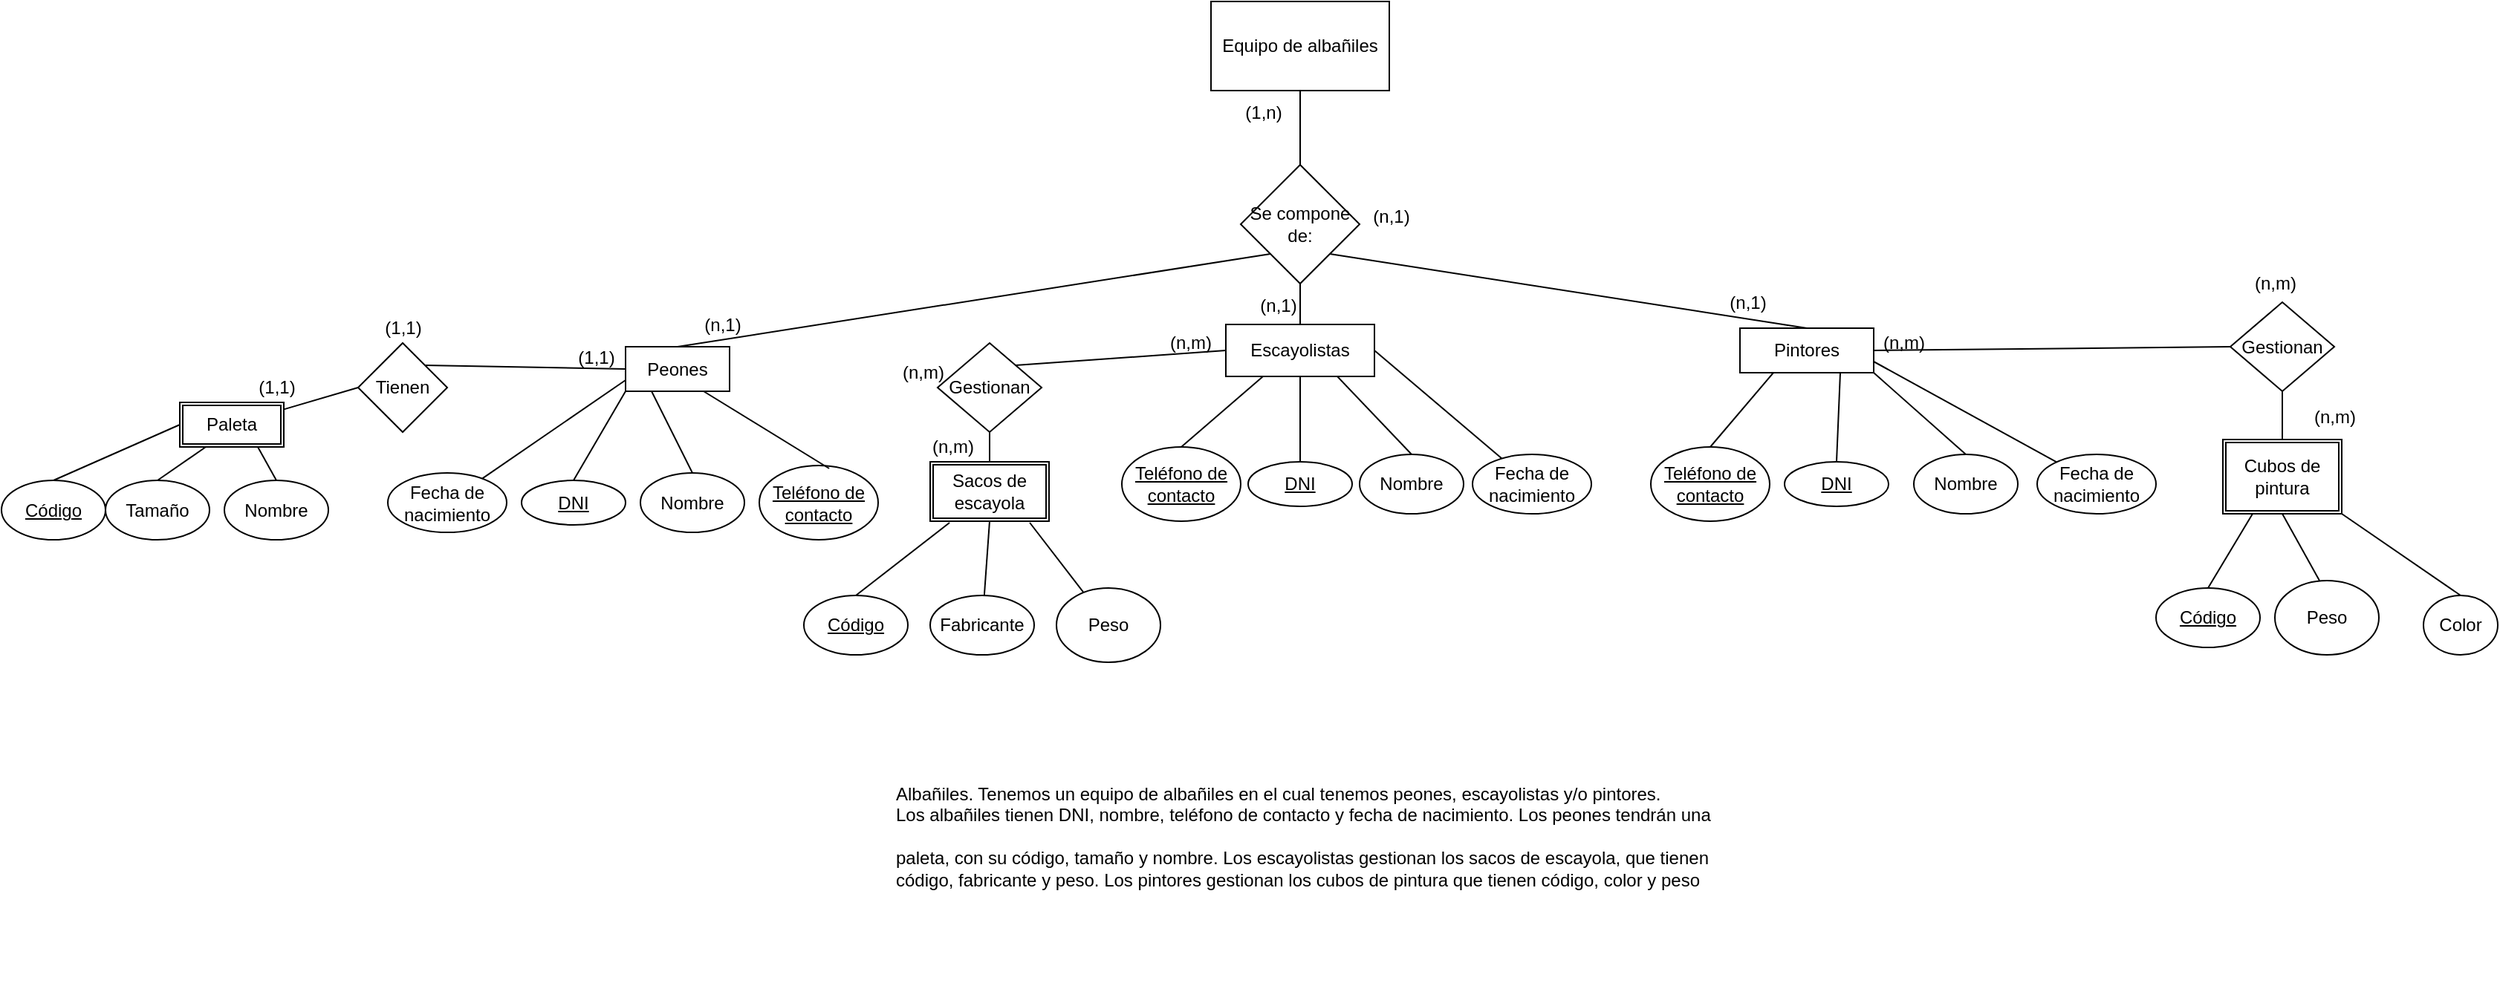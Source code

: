 <mxfile version="20.4.0" type="google"><diagram id="qFzz_-2-PcF6N2ZfV1jW" name="Página-1"><mxGraphModel grid="1" page="1" gridSize="10" guides="1" tooltips="1" connect="1" arrows="1" fold="1" pageScale="1" pageWidth="827" pageHeight="1169" math="0" shadow="0"><root><mxCell id="0"/><mxCell id="1" parent="0"/><mxCell id="cdEBxnij237rW48kWXk7-1" value="Albañiles. Tenemos un equipo de albañiles en el cual tenemos peones, escayolistas y/o pintores.&#10;Los albañiles tienen DNI, nombre, teléfono de contacto y fecha de nacimiento. Los peones tendrán una&#10;&#10;paleta, con su código, tamaño y nombre. Los escayolistas gestionan los sacos de escayola, que tienen&#10;código, fabricante y peso. Los pintores gestionan los cubos de pintura que tienen código, color y peso" style="text;whiteSpace=wrap;html=1;" vertex="1" parent="1"><mxGeometry x="140" y="520" width="560" height="140" as="geometry"/></mxCell><mxCell id="cdEBxnij237rW48kWXk7-2" value="Equipo de albañiles" style="rounded=0;whiteSpace=wrap;html=1;" vertex="1" parent="1"><mxGeometry x="354" width="120" height="60" as="geometry"/></mxCell><mxCell id="cdEBxnij237rW48kWXk7-3" value="Se compone de:" style="rhombus;whiteSpace=wrap;html=1;" vertex="1" parent="1"><mxGeometry x="374" y="110" width="80" height="80" as="geometry"/></mxCell><mxCell id="cdEBxnij237rW48kWXk7-4" value="Peones" style="rounded=0;whiteSpace=wrap;html=1;" vertex="1" parent="1"><mxGeometry x="-40" y="232.5" width="70" height="30" as="geometry"/></mxCell><mxCell id="cdEBxnij237rW48kWXk7-5" value="Escayolistas" style="rounded=0;whiteSpace=wrap;html=1;" vertex="1" parent="1"><mxGeometry x="364" y="217.5" width="100" height="35" as="geometry"/></mxCell><mxCell id="cdEBxnij237rW48kWXk7-6" value="Pintores" style="rounded=0;whiteSpace=wrap;html=1;" vertex="1" parent="1"><mxGeometry x="710" y="220" width="90" height="30" as="geometry"/></mxCell><mxCell id="cdEBxnij237rW48kWXk7-7" value="" style="endArrow=none;html=1;rounded=0;entryX=0;entryY=1;entryDx=0;entryDy=0;exitX=0.5;exitY=0;exitDx=0;exitDy=0;" edge="1" parent="1" source="cdEBxnij237rW48kWXk7-4" target="cdEBxnij237rW48kWXk7-3"><mxGeometry width="50" height="50" relative="1" as="geometry"><mxPoint x="390" y="270" as="sourcePoint"/><mxPoint x="440" y="220" as="targetPoint"/></mxGeometry></mxCell><mxCell id="cdEBxnij237rW48kWXk7-8" value="" style="endArrow=none;html=1;rounded=0;entryX=0.5;entryY=1;entryDx=0;entryDy=0;exitX=0.5;exitY=0;exitDx=0;exitDy=0;" edge="1" parent="1" source="cdEBxnij237rW48kWXk7-5" target="cdEBxnij237rW48kWXk7-3"><mxGeometry width="50" height="50" relative="1" as="geometry"><mxPoint x="390" y="270" as="sourcePoint"/><mxPoint x="440" y="220" as="targetPoint"/></mxGeometry></mxCell><mxCell id="cdEBxnij237rW48kWXk7-9" value="" style="endArrow=none;html=1;rounded=0;entryX=1;entryY=1;entryDx=0;entryDy=0;exitX=0.5;exitY=0;exitDx=0;exitDy=0;" edge="1" parent="1" source="cdEBxnij237rW48kWXk7-6" target="cdEBxnij237rW48kWXk7-3"><mxGeometry width="50" height="50" relative="1" as="geometry"><mxPoint x="390" y="270" as="sourcePoint"/><mxPoint x="440" y="220" as="targetPoint"/></mxGeometry></mxCell><mxCell id="cdEBxnij237rW48kWXk7-10" value="" style="endArrow=none;html=1;rounded=0;entryX=0.5;entryY=1;entryDx=0;entryDy=0;" edge="1" parent="1" source="cdEBxnij237rW48kWXk7-3" target="cdEBxnij237rW48kWXk7-2"><mxGeometry width="50" height="50" relative="1" as="geometry"><mxPoint x="390" y="270" as="sourcePoint"/><mxPoint x="440" y="220" as="targetPoint"/></mxGeometry></mxCell><mxCell id="cdEBxnij237rW48kWXk7-11" value="&lt;u&gt;DNI&lt;/u&gt;" style="ellipse;whiteSpace=wrap;html=1;" vertex="1" parent="1"><mxGeometry x="-110" y="322.5" width="70" height="30" as="geometry"/></mxCell><mxCell id="cdEBxnij237rW48kWXk7-12" value="&lt;u&gt;DNI&lt;/u&gt;" style="ellipse;whiteSpace=wrap;html=1;" vertex="1" parent="1"><mxGeometry x="379" y="310" width="70" height="30" as="geometry"/></mxCell><mxCell id="cdEBxnij237rW48kWXk7-13" value="&lt;u&gt;DNI&lt;/u&gt;" style="ellipse;whiteSpace=wrap;html=1;" vertex="1" parent="1"><mxGeometry x="740" y="310" width="70" height="30" as="geometry"/></mxCell><mxCell id="cdEBxnij237rW48kWXk7-15" value="" style="endArrow=none;html=1;rounded=0;entryX=0;entryY=1;entryDx=0;entryDy=0;exitX=0.5;exitY=0;exitDx=0;exitDy=0;" edge="1" parent="1" source="cdEBxnij237rW48kWXk7-11" target="cdEBxnij237rW48kWXk7-4"><mxGeometry width="50" height="50" relative="1" as="geometry"><mxPoint x="270" y="332.5" as="sourcePoint"/><mxPoint x="320" y="282.5" as="targetPoint"/></mxGeometry></mxCell><mxCell id="cdEBxnij237rW48kWXk7-16" value="" style="endArrow=none;html=1;rounded=0;entryX=0.5;entryY=1;entryDx=0;entryDy=0;exitX=0.5;exitY=0;exitDx=0;exitDy=0;" edge="1" parent="1" source="cdEBxnij237rW48kWXk7-12" target="cdEBxnij237rW48kWXk7-5"><mxGeometry width="50" height="50" relative="1" as="geometry"><mxPoint x="390" y="320" as="sourcePoint"/><mxPoint x="440" y="270" as="targetPoint"/></mxGeometry></mxCell><mxCell id="cdEBxnij237rW48kWXk7-17" value="" style="endArrow=none;html=1;rounded=0;entryX=0.75;entryY=1;entryDx=0;entryDy=0;exitX=0.5;exitY=0;exitDx=0;exitDy=0;" edge="1" parent="1" source="cdEBxnij237rW48kWXk7-13" target="cdEBxnij237rW48kWXk7-6"><mxGeometry width="50" height="50" relative="1" as="geometry"><mxPoint x="390" y="320" as="sourcePoint"/><mxPoint x="440" y="270" as="targetPoint"/></mxGeometry></mxCell><mxCell id="cdEBxnij237rW48kWXk7-18" value="Nombre" style="ellipse;whiteSpace=wrap;html=1;" vertex="1" parent="1"><mxGeometry x="-30" y="317.5" width="70" height="40" as="geometry"/></mxCell><mxCell id="cdEBxnij237rW48kWXk7-19" value="Nombre" style="ellipse;whiteSpace=wrap;html=1;" vertex="1" parent="1"><mxGeometry x="827" y="305" width="70" height="40" as="geometry"/></mxCell><mxCell id="cdEBxnij237rW48kWXk7-20" value="Nombre" style="ellipse;whiteSpace=wrap;html=1;" vertex="1" parent="1"><mxGeometry x="454" y="305" width="70" height="40" as="geometry"/></mxCell><mxCell id="cdEBxnij237rW48kWXk7-21" value="" style="endArrow=none;html=1;rounded=0;entryX=0.25;entryY=1;entryDx=0;entryDy=0;exitX=0.5;exitY=0;exitDx=0;exitDy=0;" edge="1" parent="1" source="cdEBxnij237rW48kWXk7-18" target="cdEBxnij237rW48kWXk7-4"><mxGeometry width="50" height="50" relative="1" as="geometry"><mxPoint x="270" y="332.5" as="sourcePoint"/><mxPoint x="320" y="282.5" as="targetPoint"/></mxGeometry></mxCell><mxCell id="cdEBxnij237rW48kWXk7-22" value="" style="endArrow=none;html=1;rounded=0;entryX=0.75;entryY=1;entryDx=0;entryDy=0;exitX=0.5;exitY=0;exitDx=0;exitDy=0;" edge="1" parent="1" source="cdEBxnij237rW48kWXk7-20" target="cdEBxnij237rW48kWXk7-5"><mxGeometry width="50" height="50" relative="1" as="geometry"><mxPoint x="390" y="320" as="sourcePoint"/><mxPoint x="440" y="270" as="targetPoint"/></mxGeometry></mxCell><mxCell id="cdEBxnij237rW48kWXk7-23" value="" style="endArrow=none;html=1;rounded=0;entryX=1;entryY=1;entryDx=0;entryDy=0;exitX=0.5;exitY=0;exitDx=0;exitDy=0;" edge="1" parent="1" source="cdEBxnij237rW48kWXk7-19" target="cdEBxnij237rW48kWXk7-6"><mxGeometry width="50" height="50" relative="1" as="geometry"><mxPoint x="390" y="320" as="sourcePoint"/><mxPoint x="440" y="270" as="targetPoint"/></mxGeometry></mxCell><mxCell id="cdEBxnij237rW48kWXk7-24" value="&lt;u&gt;Teléfono de contacto&lt;/u&gt;" style="ellipse;whiteSpace=wrap;html=1;" vertex="1" parent="1"><mxGeometry x="50" y="312.5" width="80" height="50" as="geometry"/></mxCell><mxCell id="cdEBxnij237rW48kWXk7-25" value="&lt;u&gt;Teléfono de contacto&lt;/u&gt;" style="ellipse;whiteSpace=wrap;html=1;" vertex="1" parent="1"><mxGeometry x="650" y="300" width="80" height="50" as="geometry"/></mxCell><mxCell id="cdEBxnij237rW48kWXk7-26" value="&lt;u&gt;Teléfono de contacto&lt;/u&gt;" style="ellipse;whiteSpace=wrap;html=1;" vertex="1" parent="1"><mxGeometry x="294" y="300" width="80" height="50" as="geometry"/></mxCell><mxCell id="cdEBxnij237rW48kWXk7-27" value="" style="endArrow=none;html=1;rounded=0;entryX=0.75;entryY=1;entryDx=0;entryDy=0;exitX=0.588;exitY=0.04;exitDx=0;exitDy=0;exitPerimeter=0;" edge="1" parent="1" source="cdEBxnij237rW48kWXk7-24" target="cdEBxnij237rW48kWXk7-4"><mxGeometry width="50" height="50" relative="1" as="geometry"><mxPoint x="270" y="332.5" as="sourcePoint"/><mxPoint x="320" y="282.5" as="targetPoint"/></mxGeometry></mxCell><mxCell id="cdEBxnij237rW48kWXk7-28" value="" style="endArrow=none;html=1;rounded=0;entryX=0.25;entryY=1;entryDx=0;entryDy=0;exitX=0.5;exitY=0;exitDx=0;exitDy=0;" edge="1" parent="1" source="cdEBxnij237rW48kWXk7-26" target="cdEBxnij237rW48kWXk7-5"><mxGeometry width="50" height="50" relative="1" as="geometry"><mxPoint x="390" y="320" as="sourcePoint"/><mxPoint x="440" y="270" as="targetPoint"/></mxGeometry></mxCell><mxCell id="cdEBxnij237rW48kWXk7-29" value="" style="endArrow=none;html=1;rounded=0;entryX=0.25;entryY=1;entryDx=0;entryDy=0;exitX=0.5;exitY=0;exitDx=0;exitDy=0;" edge="1" parent="1" source="cdEBxnij237rW48kWXk7-25" target="cdEBxnij237rW48kWXk7-6"><mxGeometry width="50" height="50" relative="1" as="geometry"><mxPoint x="390" y="320" as="sourcePoint"/><mxPoint x="440" y="270" as="targetPoint"/></mxGeometry></mxCell><mxCell id="cdEBxnij237rW48kWXk7-30" value="Fecha de nacimiento" style="ellipse;whiteSpace=wrap;html=1;" vertex="1" parent="1"><mxGeometry x="-200" y="317.5" width="80" height="40" as="geometry"/></mxCell><mxCell id="cdEBxnij237rW48kWXk7-31" value="Fecha de nacimiento" style="ellipse;whiteSpace=wrap;html=1;" vertex="1" parent="1"><mxGeometry x="530" y="305" width="80" height="40" as="geometry"/></mxCell><mxCell id="cdEBxnij237rW48kWXk7-32" value="Fecha de nacimiento" style="ellipse;whiteSpace=wrap;html=1;" vertex="1" parent="1"><mxGeometry x="910" y="305" width="80" height="40" as="geometry"/></mxCell><mxCell id="cdEBxnij237rW48kWXk7-33" value="" style="endArrow=none;html=1;rounded=0;entryX=0;entryY=0.75;entryDx=0;entryDy=0;" edge="1" parent="1" source="cdEBxnij237rW48kWXk7-30" target="cdEBxnij237rW48kWXk7-4"><mxGeometry width="50" height="50" relative="1" as="geometry"><mxPoint x="270" y="332.5" as="sourcePoint"/><mxPoint x="320" y="282.5" as="targetPoint"/></mxGeometry></mxCell><mxCell id="cdEBxnij237rW48kWXk7-34" value="" style="endArrow=none;html=1;rounded=0;entryX=1;entryY=0.5;entryDx=0;entryDy=0;" edge="1" parent="1" source="cdEBxnij237rW48kWXk7-31" target="cdEBxnij237rW48kWXk7-5"><mxGeometry width="50" height="50" relative="1" as="geometry"><mxPoint x="390" y="320" as="sourcePoint"/><mxPoint x="440" y="270" as="targetPoint"/></mxGeometry></mxCell><mxCell id="cdEBxnij237rW48kWXk7-35" value="" style="endArrow=none;html=1;rounded=0;entryX=1;entryY=0.75;entryDx=0;entryDy=0;" edge="1" parent="1" source="cdEBxnij237rW48kWXk7-32" target="cdEBxnij237rW48kWXk7-6"><mxGeometry width="50" height="50" relative="1" as="geometry"><mxPoint x="390" y="320" as="sourcePoint"/><mxPoint x="440" y="270" as="targetPoint"/></mxGeometry></mxCell><mxCell id="cdEBxnij237rW48kWXk7-36" value="Tienen" style="rhombus;whiteSpace=wrap;html=1;" vertex="1" parent="1"><mxGeometry x="-220" y="230" width="60" height="60" as="geometry"/></mxCell><mxCell id="cdEBxnij237rW48kWXk7-37" value="" style="endArrow=none;html=1;rounded=0;entryX=1;entryY=0;entryDx=0;entryDy=0;exitX=0;exitY=0.5;exitDx=0;exitDy=0;" edge="1" parent="1" source="cdEBxnij237rW48kWXk7-4" target="cdEBxnij237rW48kWXk7-36"><mxGeometry width="50" height="50" relative="1" as="geometry"><mxPoint x="270" y="332.5" as="sourcePoint"/><mxPoint x="320" y="282.5" as="targetPoint"/></mxGeometry></mxCell><mxCell id="cdEBxnij237rW48kWXk7-38" value="Paleta" style="shape=ext;double=1;rounded=0;whiteSpace=wrap;html=1;" vertex="1" parent="1"><mxGeometry x="-340" y="270" width="70" height="30" as="geometry"/></mxCell><mxCell id="cdEBxnij237rW48kWXk7-39" value="" style="endArrow=none;html=1;rounded=0;entryX=0;entryY=0.5;entryDx=0;entryDy=0;" edge="1" parent="1" source="cdEBxnij237rW48kWXk7-38" target="cdEBxnij237rW48kWXk7-36"><mxGeometry width="50" height="50" relative="1" as="geometry"><mxPoint x="-120" y="332.5" as="sourcePoint"/><mxPoint x="-70" y="282.5" as="targetPoint"/></mxGeometry></mxCell><mxCell id="cdEBxnij237rW48kWXk7-40" value="&lt;u&gt;Código&lt;/u&gt;" style="ellipse;whiteSpace=wrap;html=1;" vertex="1" parent="1"><mxGeometry x="-460" y="322.5" width="70" height="40" as="geometry"/></mxCell><mxCell id="cdEBxnij237rW48kWXk7-42" value="Tamaño" style="ellipse;whiteSpace=wrap;html=1;" vertex="1" parent="1"><mxGeometry x="-390" y="322.5" width="70" height="40" as="geometry"/></mxCell><mxCell id="cdEBxnij237rW48kWXk7-43" value="Nombre" style="ellipse;whiteSpace=wrap;html=1;" vertex="1" parent="1"><mxGeometry x="-310" y="322.5" width="70" height="40" as="geometry"/></mxCell><mxCell id="cdEBxnij237rW48kWXk7-44" value="" style="endArrow=none;html=1;rounded=0;entryX=0;entryY=0.5;entryDx=0;entryDy=0;exitX=0.5;exitY=0;exitDx=0;exitDy=0;" edge="1" parent="1" source="cdEBxnij237rW48kWXk7-40" target="cdEBxnij237rW48kWXk7-38"><mxGeometry width="50" height="50" relative="1" as="geometry"><mxPoint x="-120" y="332.5" as="sourcePoint"/><mxPoint x="-70" y="282.5" as="targetPoint"/></mxGeometry></mxCell><mxCell id="cdEBxnij237rW48kWXk7-45" value="" style="endArrow=none;html=1;rounded=0;entryX=0.25;entryY=1;entryDx=0;entryDy=0;exitX=0.5;exitY=0;exitDx=0;exitDy=0;" edge="1" parent="1" source="cdEBxnij237rW48kWXk7-42" target="cdEBxnij237rW48kWXk7-38"><mxGeometry width="50" height="50" relative="1" as="geometry"><mxPoint x="-120" y="332.5" as="sourcePoint"/><mxPoint x="-70" y="282.5" as="targetPoint"/></mxGeometry></mxCell><mxCell id="cdEBxnij237rW48kWXk7-46" value="" style="endArrow=none;html=1;rounded=0;entryX=0.75;entryY=1;entryDx=0;entryDy=0;exitX=0.5;exitY=0;exitDx=0;exitDy=0;" edge="1" parent="1" source="cdEBxnij237rW48kWXk7-43" target="cdEBxnij237rW48kWXk7-38"><mxGeometry width="50" height="50" relative="1" as="geometry"><mxPoint x="-120" y="332.5" as="sourcePoint"/><mxPoint x="-70" y="282.5" as="targetPoint"/></mxGeometry></mxCell><mxCell id="cdEBxnij237rW48kWXk7-48" value="Gestionan" style="rhombus;whiteSpace=wrap;html=1;" vertex="1" parent="1"><mxGeometry x="170" y="230" width="70" height="60" as="geometry"/></mxCell><mxCell id="cdEBxnij237rW48kWXk7-49" value="" style="endArrow=none;html=1;rounded=0;entryX=0;entryY=0.5;entryDx=0;entryDy=0;exitX=1;exitY=0;exitDx=0;exitDy=0;" edge="1" parent="1" source="cdEBxnij237rW48kWXk7-48" target="cdEBxnij237rW48kWXk7-5"><mxGeometry width="50" height="50" relative="1" as="geometry"><mxPoint x="360" y="320" as="sourcePoint"/><mxPoint x="410" y="270" as="targetPoint"/></mxGeometry></mxCell><mxCell id="cdEBxnij237rW48kWXk7-50" value="Sacos de escayola" style="shape=ext;double=1;rounded=0;whiteSpace=wrap;html=1;" vertex="1" parent="1"><mxGeometry x="165" y="310" width="80" height="40" as="geometry"/></mxCell><mxCell id="cdEBxnij237rW48kWXk7-51" value="" style="endArrow=none;html=1;rounded=0;entryX=0.5;entryY=1;entryDx=0;entryDy=0;exitX=0.5;exitY=0;exitDx=0;exitDy=0;" edge="1" parent="1" source="cdEBxnij237rW48kWXk7-50" target="cdEBxnij237rW48kWXk7-48"><mxGeometry width="50" height="50" relative="1" as="geometry"><mxPoint x="360" y="320" as="sourcePoint"/><mxPoint x="410" y="270" as="targetPoint"/></mxGeometry></mxCell><mxCell id="cdEBxnij237rW48kWXk7-52" value="&lt;u&gt;Código&lt;/u&gt;" style="ellipse;whiteSpace=wrap;html=1;" vertex="1" parent="1"><mxGeometry x="80" y="400" width="70" height="40" as="geometry"/></mxCell><mxCell id="cdEBxnij237rW48kWXk7-53" value="Fabricante" style="ellipse;whiteSpace=wrap;html=1;" vertex="1" parent="1"><mxGeometry x="165" y="400" width="70" height="40" as="geometry"/></mxCell><mxCell id="cdEBxnij237rW48kWXk7-54" value="Peso" style="ellipse;whiteSpace=wrap;html=1;" vertex="1" parent="1"><mxGeometry x="250" y="395" width="70" height="50" as="geometry"/></mxCell><mxCell id="cdEBxnij237rW48kWXk7-55" value="" style="endArrow=none;html=1;rounded=0;entryX=0.163;entryY=1.025;entryDx=0;entryDy=0;entryPerimeter=0;exitX=0.5;exitY=0;exitDx=0;exitDy=0;" edge="1" parent="1" source="cdEBxnij237rW48kWXk7-52" target="cdEBxnij237rW48kWXk7-50"><mxGeometry width="50" height="50" relative="1" as="geometry"><mxPoint x="310" y="500" as="sourcePoint"/><mxPoint x="360" y="450" as="targetPoint"/></mxGeometry></mxCell><mxCell id="cdEBxnij237rW48kWXk7-56" value="" style="endArrow=none;html=1;rounded=0;entryX=0.5;entryY=1;entryDx=0;entryDy=0;" edge="1" parent="1" source="cdEBxnij237rW48kWXk7-53" target="cdEBxnij237rW48kWXk7-50"><mxGeometry width="50" height="50" relative="1" as="geometry"><mxPoint x="310" y="500" as="sourcePoint"/><mxPoint x="360" y="450" as="targetPoint"/></mxGeometry></mxCell><mxCell id="cdEBxnij237rW48kWXk7-57" value="" style="endArrow=none;html=1;rounded=0;entryX=0.838;entryY=1.025;entryDx=0;entryDy=0;entryPerimeter=0;" edge="1" parent="1" source="cdEBxnij237rW48kWXk7-54" target="cdEBxnij237rW48kWXk7-50"><mxGeometry width="50" height="50" relative="1" as="geometry"><mxPoint x="310" y="500" as="sourcePoint"/><mxPoint x="360" y="450" as="targetPoint"/></mxGeometry></mxCell><mxCell id="cdEBxnij237rW48kWXk7-58" value="Gestionan" style="rhombus;whiteSpace=wrap;html=1;" vertex="1" parent="1"><mxGeometry x="1040" y="202.5" width="70" height="60" as="geometry"/></mxCell><mxCell id="cdEBxnij237rW48kWXk7-59" value="" style="endArrow=none;html=1;rounded=0;entryX=0;entryY=0.5;entryDx=0;entryDy=0;exitX=1;exitY=0.5;exitDx=0;exitDy=0;" edge="1" parent="1" source="cdEBxnij237rW48kWXk7-6" target="cdEBxnij237rW48kWXk7-58"><mxGeometry width="50" height="50" relative="1" as="geometry"><mxPoint x="720" y="390" as="sourcePoint"/><mxPoint x="770" y="340" as="targetPoint"/></mxGeometry></mxCell><mxCell id="cdEBxnij237rW48kWXk7-60" value="Cubos de pintura" style="shape=ext;double=1;rounded=0;whiteSpace=wrap;html=1;" vertex="1" parent="1"><mxGeometry x="1035" y="295" width="80" height="50" as="geometry"/></mxCell><mxCell id="cdEBxnij237rW48kWXk7-61" value="" style="endArrow=none;html=1;rounded=0;entryX=0.5;entryY=1;entryDx=0;entryDy=0;exitX=0.5;exitY=0;exitDx=0;exitDy=0;" edge="1" parent="1" source="cdEBxnij237rW48kWXk7-60" target="cdEBxnij237rW48kWXk7-58"><mxGeometry width="50" height="50" relative="1" as="geometry"><mxPoint x="720" y="460" as="sourcePoint"/><mxPoint x="770" y="410" as="targetPoint"/></mxGeometry></mxCell><mxCell id="cdEBxnij237rW48kWXk7-62" value="&lt;u&gt;Código&lt;/u&gt;" style="ellipse;whiteSpace=wrap;html=1;" vertex="1" parent="1"><mxGeometry x="990" y="395" width="70" height="40" as="geometry"/></mxCell><mxCell id="cdEBxnij237rW48kWXk7-63" value="Peso" style="ellipse;whiteSpace=wrap;html=1;" vertex="1" parent="1"><mxGeometry x="1070" y="390" width="70" height="50" as="geometry"/></mxCell><mxCell id="cdEBxnij237rW48kWXk7-64" value="Color" style="ellipse;whiteSpace=wrap;html=1;" vertex="1" parent="1"><mxGeometry x="1170" y="400" width="50" height="40" as="geometry"/></mxCell><mxCell id="cdEBxnij237rW48kWXk7-65" value="" style="endArrow=none;html=1;rounded=0;entryX=0.25;entryY=1;entryDx=0;entryDy=0;exitX=0.5;exitY=0;exitDx=0;exitDy=0;" edge="1" parent="1" source="cdEBxnij237rW48kWXk7-62" target="cdEBxnij237rW48kWXk7-60"><mxGeometry width="50" height="50" relative="1" as="geometry"><mxPoint x="820" y="460" as="sourcePoint"/><mxPoint x="870" y="410" as="targetPoint"/></mxGeometry></mxCell><mxCell id="cdEBxnij237rW48kWXk7-66" value="" style="endArrow=none;html=1;rounded=0;entryX=0.5;entryY=1;entryDx=0;entryDy=0;" edge="1" parent="1" target="cdEBxnij237rW48kWXk7-60"><mxGeometry width="50" height="50" relative="1" as="geometry"><mxPoint x="1100" y="390" as="sourcePoint"/><mxPoint x="870" y="410" as="targetPoint"/></mxGeometry></mxCell><mxCell id="cdEBxnij237rW48kWXk7-67" value="" style="endArrow=none;html=1;rounded=0;entryX=1;entryY=1;entryDx=0;entryDy=0;exitX=0.5;exitY=0;exitDx=0;exitDy=0;" edge="1" parent="1" source="cdEBxnij237rW48kWXk7-64" target="cdEBxnij237rW48kWXk7-60"><mxGeometry width="50" height="50" relative="1" as="geometry"><mxPoint x="820" y="460" as="sourcePoint"/><mxPoint x="870" y="410" as="targetPoint"/></mxGeometry></mxCell><mxCell id="nT8A7QCHOzFnMQq_xbFO-1" value="(1,n)" style="text;html=1;align=center;verticalAlign=middle;resizable=0;points=[];autosize=1;strokeColor=none;fillColor=none;" vertex="1" parent="1"><mxGeometry x="364" y="60" width="50" height="30" as="geometry"/></mxCell><mxCell id="nT8A7QCHOzFnMQq_xbFO-2" value="(n,1)" style="text;html=1;align=center;verticalAlign=middle;resizable=0;points=[];autosize=1;strokeColor=none;fillColor=none;" vertex="1" parent="1"><mxGeometry y="202.5" width="50" height="30" as="geometry"/></mxCell><mxCell id="nT8A7QCHOzFnMQq_xbFO-3" value="(n,1)" style="text;html=1;align=center;verticalAlign=middle;resizable=0;points=[];autosize=1;strokeColor=none;fillColor=none;" vertex="1" parent="1"><mxGeometry x="690" y="187.5" width="50" height="30" as="geometry"/></mxCell><mxCell id="nT8A7QCHOzFnMQq_xbFO-4" value="(n,1)" style="text;html=1;align=center;verticalAlign=middle;resizable=0;points=[];autosize=1;strokeColor=none;fillColor=none;" vertex="1" parent="1"><mxGeometry x="374" y="190" width="50" height="30" as="geometry"/></mxCell><mxCell id="nT8A7QCHOzFnMQq_xbFO-5" value="(n,1)" style="text;html=1;align=center;verticalAlign=middle;resizable=0;points=[];autosize=1;strokeColor=none;fillColor=none;" vertex="1" parent="1"><mxGeometry x="450" y="130" width="50" height="30" as="geometry"/></mxCell><mxCell id="nT8A7QCHOzFnMQq_xbFO-6" value="(1,1)" style="text;html=1;align=center;verticalAlign=middle;resizable=0;points=[];autosize=1;strokeColor=none;fillColor=none;" vertex="1" parent="1"><mxGeometry x="-85" y="225" width="50" height="30" as="geometry"/></mxCell><mxCell id="nT8A7QCHOzFnMQq_xbFO-7" value="(1,1)" style="text;html=1;align=center;verticalAlign=middle;resizable=0;points=[];autosize=1;strokeColor=none;fillColor=none;" vertex="1" parent="1"><mxGeometry x="-300" y="245" width="50" height="30" as="geometry"/></mxCell><mxCell id="nT8A7QCHOzFnMQq_xbFO-8" value="(1,1)" style="text;html=1;align=center;verticalAlign=middle;resizable=0;points=[];autosize=1;strokeColor=none;fillColor=none;" vertex="1" parent="1"><mxGeometry x="-215" y="205" width="50" height="30" as="geometry"/></mxCell><mxCell id="nT8A7QCHOzFnMQq_xbFO-9" value="(n,m)" style="text;html=1;align=center;verticalAlign=middle;resizable=0;points=[];autosize=1;strokeColor=none;fillColor=none;" vertex="1" parent="1"><mxGeometry x="315" y="215" width="50" height="30" as="geometry"/></mxCell><mxCell id="nT8A7QCHOzFnMQq_xbFO-10" value="(n,m)" style="text;html=1;align=center;verticalAlign=middle;resizable=0;points=[];autosize=1;strokeColor=none;fillColor=none;" vertex="1" parent="1"><mxGeometry x="155" y="285" width="50" height="30" as="geometry"/></mxCell><mxCell id="nT8A7QCHOzFnMQq_xbFO-11" value="(n,m)" style="text;html=1;align=center;verticalAlign=middle;resizable=0;points=[];autosize=1;strokeColor=none;fillColor=none;" vertex="1" parent="1"><mxGeometry x="135" y="235" width="50" height="30" as="geometry"/></mxCell><mxCell id="nT8A7QCHOzFnMQq_xbFO-12" value="(n,m)" style="text;html=1;align=center;verticalAlign=middle;resizable=0;points=[];autosize=1;strokeColor=none;fillColor=none;" vertex="1" parent="1"><mxGeometry x="795" y="215" width="50" height="30" as="geometry"/></mxCell><mxCell id="nT8A7QCHOzFnMQq_xbFO-13" value="(n,m)" style="text;html=1;align=center;verticalAlign=middle;resizable=0;points=[];autosize=1;strokeColor=none;fillColor=none;" vertex="1" parent="1"><mxGeometry x="1085" y="265" width="50" height="30" as="geometry"/></mxCell><mxCell id="nT8A7QCHOzFnMQq_xbFO-14" value="(n,m)" style="text;html=1;align=center;verticalAlign=middle;resizable=0;points=[];autosize=1;strokeColor=none;fillColor=none;" vertex="1" parent="1"><mxGeometry x="1045" y="175" width="50" height="30" as="geometry"/></mxCell></root></mxGraphModel></diagram></mxfile>